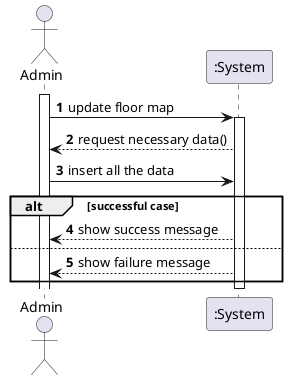 @startuml
autonumber
'hide footbox
actor "Admin" as admin

participant ":System" as sys

activate admin

admin -> sys: update floor map
activate sys

sys --> admin: request necessary data()
admin -> sys : insert all the data

alt successful case
    sys --> admin: show success message
else
    sys --> admin: show failure message
end
deactivate sys
@enduml